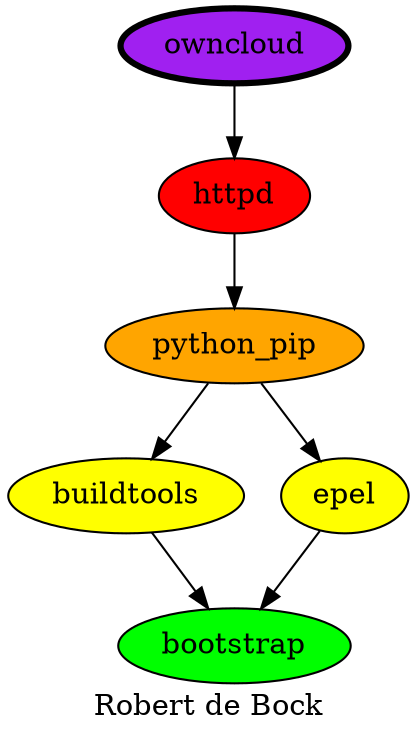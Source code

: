 digraph PhiloDilemma {
  label = "Robert de Bock" ;
  overlap=false
  {
    bootstrap [fillcolor=green style=filled]
    buildtools [fillcolor=yellow style=filled]
    epel [fillcolor=yellow style=filled]
    "python_pip" [fillcolor=orange style=filled]
    httpd [fillcolor=red style=filled]
    owncloud [fillcolor=purple style=filled penwidth=3]
  }
  {buildtools epel} -> bootstrap
  "python_pip" -> {buildtools epel}
  httpd -> "python_pip"
  owncloud -> httpd
}
